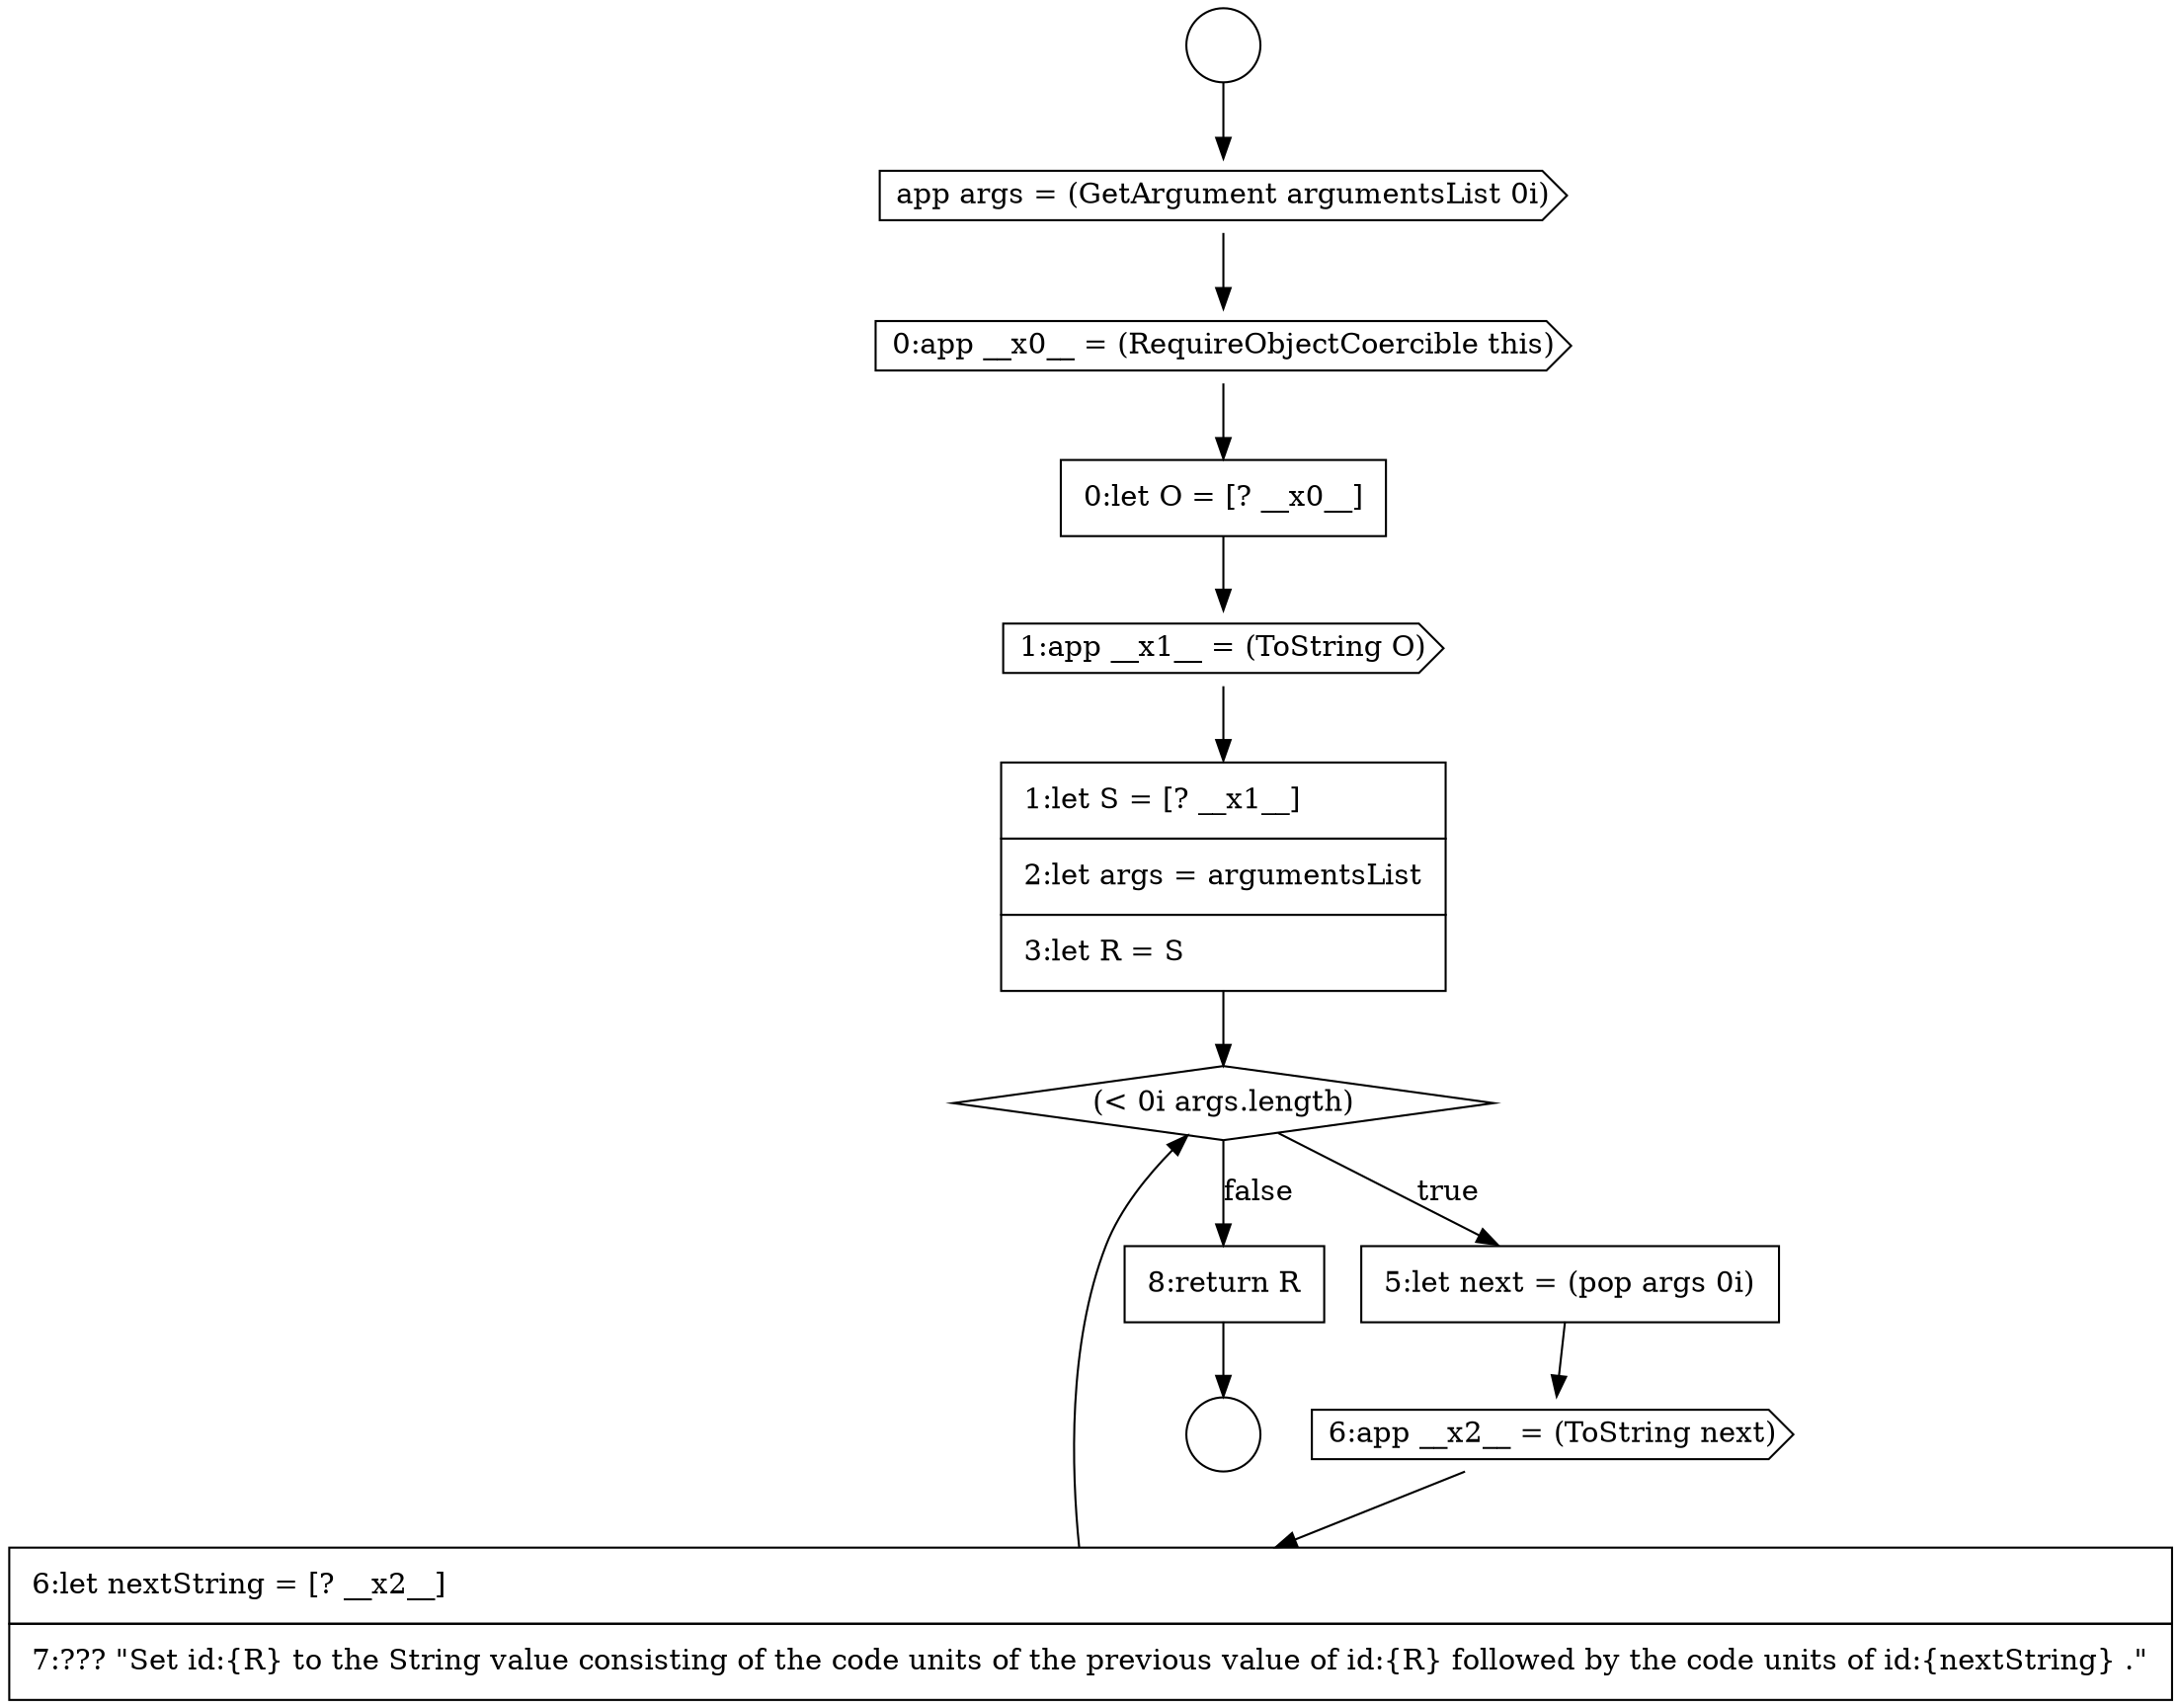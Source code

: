 digraph {
  node12549 [shape=circle label=" " color="black" fillcolor="white" style=filled]
  node12550 [shape=circle label=" " color="black" fillcolor="white" style=filled]
  node12558 [shape=cds, label=<<font color="black">6:app __x2__ = (ToString next)</font>> color="black" fillcolor="white" style=filled]
  node12553 [shape=none, margin=0, label=<<font color="black">
    <table border="0" cellborder="1" cellspacing="0" cellpadding="10">
      <tr><td align="left">0:let O = [? __x0__]</td></tr>
    </table>
  </font>> color="black" fillcolor="white" style=filled]
  node12551 [shape=cds, label=<<font color="black">app args = (GetArgument argumentsList 0i)</font>> color="black" fillcolor="white" style=filled]
  node12552 [shape=cds, label=<<font color="black">0:app __x0__ = (RequireObjectCoercible this)</font>> color="black" fillcolor="white" style=filled]
  node12555 [shape=none, margin=0, label=<<font color="black">
    <table border="0" cellborder="1" cellspacing="0" cellpadding="10">
      <tr><td align="left">1:let S = [? __x1__]</td></tr>
      <tr><td align="left">2:let args = argumentsList</td></tr>
      <tr><td align="left">3:let R = S</td></tr>
    </table>
  </font>> color="black" fillcolor="white" style=filled]
  node12560 [shape=none, margin=0, label=<<font color="black">
    <table border="0" cellborder="1" cellspacing="0" cellpadding="10">
      <tr><td align="left">8:return R</td></tr>
    </table>
  </font>> color="black" fillcolor="white" style=filled]
  node12554 [shape=cds, label=<<font color="black">1:app __x1__ = (ToString O)</font>> color="black" fillcolor="white" style=filled]
  node12559 [shape=none, margin=0, label=<<font color="black">
    <table border="0" cellborder="1" cellspacing="0" cellpadding="10">
      <tr><td align="left">6:let nextString = [? __x2__]</td></tr>
      <tr><td align="left">7:??? &quot;Set id:{R} to the String value consisting of the code units of the previous value of id:{R} followed by the code units of id:{nextString} .&quot;</td></tr>
    </table>
  </font>> color="black" fillcolor="white" style=filled]
  node12556 [shape=diamond, label=<<font color="black">(&lt; 0i args.length)</font>> color="black" fillcolor="white" style=filled]
  node12557 [shape=none, margin=0, label=<<font color="black">
    <table border="0" cellborder="1" cellspacing="0" cellpadding="10">
      <tr><td align="left">5:let next = (pop args 0i)</td></tr>
    </table>
  </font>> color="black" fillcolor="white" style=filled]
  node12559 -> node12556 [ color="black"]
  node12552 -> node12553 [ color="black"]
  node12558 -> node12559 [ color="black"]
  node12554 -> node12555 [ color="black"]
  node12560 -> node12550 [ color="black"]
  node12549 -> node12551 [ color="black"]
  node12551 -> node12552 [ color="black"]
  node12555 -> node12556 [ color="black"]
  node12557 -> node12558 [ color="black"]
  node12556 -> node12557 [label=<<font color="black">true</font>> color="black"]
  node12556 -> node12560 [label=<<font color="black">false</font>> color="black"]
  node12553 -> node12554 [ color="black"]
}

